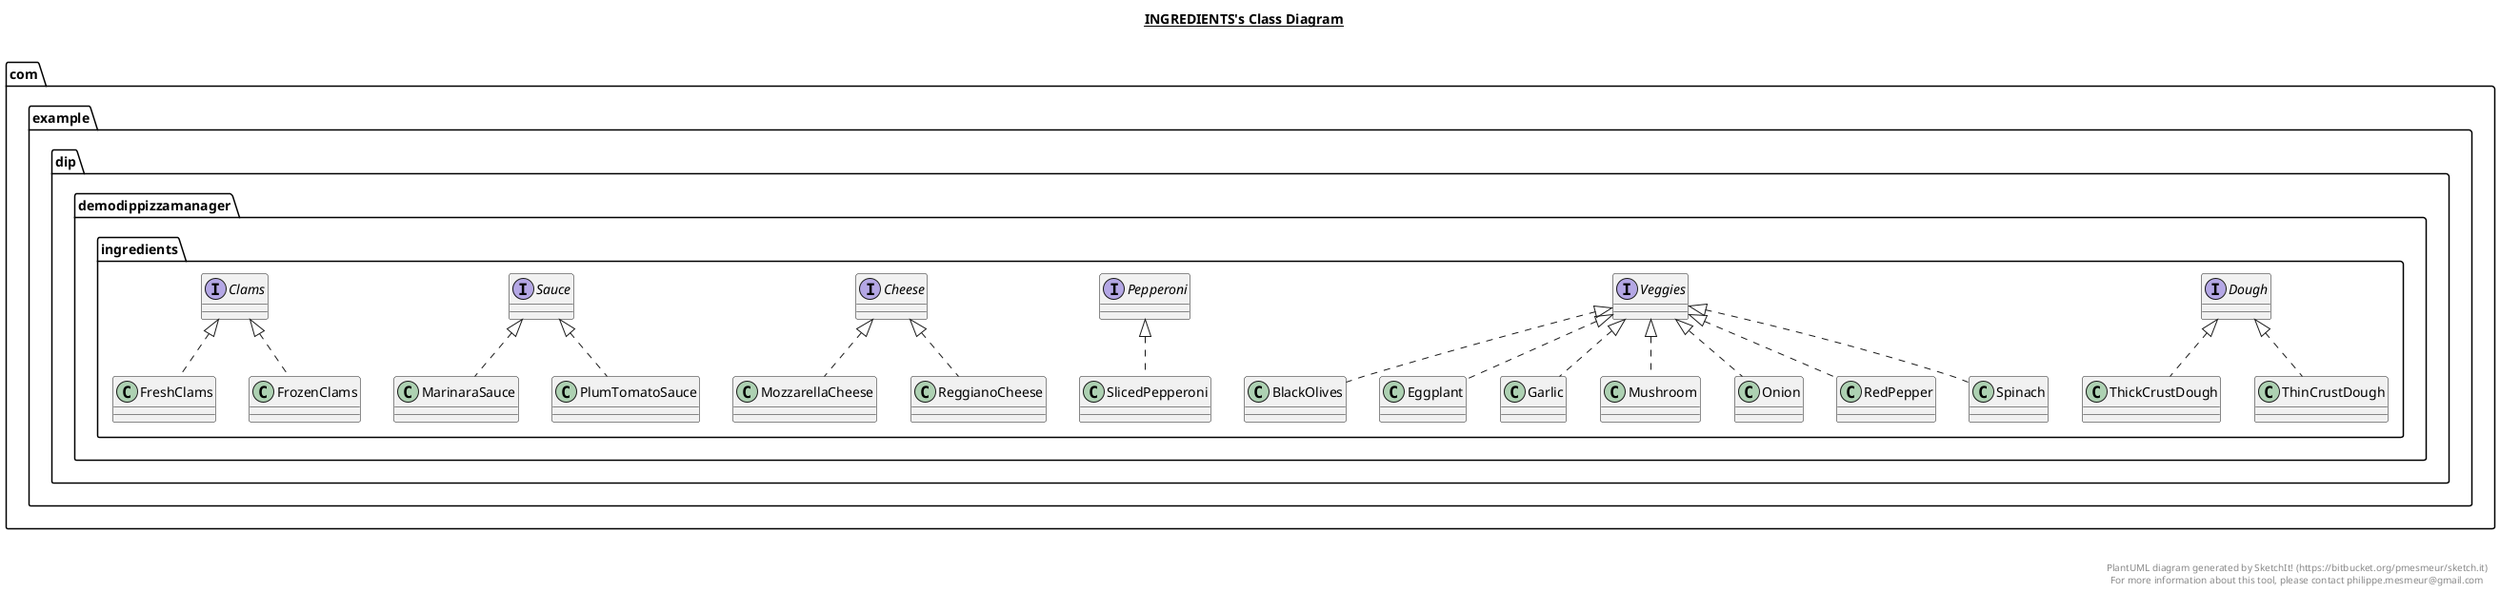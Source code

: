 @startuml

title __INGREDIENTS's Class Diagram__\n

  namespace com.example.dip.demodippizzamanager {
    namespace ingredients {
      class com.example.dip.demodippizzamanager.ingredients.BlackOlives {
      }
    }
  }
  

  namespace com.example.dip.demodippizzamanager {
    namespace ingredients {
      interface com.example.dip.demodippizzamanager.ingredients.Cheese {
      }
    }
  }
  

  namespace com.example.dip.demodippizzamanager {
    namespace ingredients {
      interface com.example.dip.demodippizzamanager.ingredients.Clams {
      }
    }
  }
  

  namespace com.example.dip.demodippizzamanager {
    namespace ingredients {
      interface com.example.dip.demodippizzamanager.ingredients.Dough {
      }
    }
  }
  

  namespace com.example.dip.demodippizzamanager {
    namespace ingredients {
      class com.example.dip.demodippizzamanager.ingredients.Eggplant {
      }
    }
  }
  

  namespace com.example.dip.demodippizzamanager {
    namespace ingredients {
      class com.example.dip.demodippizzamanager.ingredients.FreshClams {
      }
    }
  }
  

  namespace com.example.dip.demodippizzamanager {
    namespace ingredients {
      class com.example.dip.demodippizzamanager.ingredients.FrozenClams {
      }
    }
  }
  

  namespace com.example.dip.demodippizzamanager {
    namespace ingredients {
      class com.example.dip.demodippizzamanager.ingredients.Garlic {
      }
    }
  }
  

  namespace com.example.dip.demodippizzamanager {
    namespace ingredients {
      class com.example.dip.demodippizzamanager.ingredients.MarinaraSauce {
      }
    }
  }
  

  namespace com.example.dip.demodippizzamanager {
    namespace ingredients {
      class com.example.dip.demodippizzamanager.ingredients.MozzarellaCheese {
      }
    }
  }
  

  namespace com.example.dip.demodippizzamanager {
    namespace ingredients {
      class com.example.dip.demodippizzamanager.ingredients.Mushroom {
      }
    }
  }
  

  namespace com.example.dip.demodippizzamanager {
    namespace ingredients {
      class com.example.dip.demodippizzamanager.ingredients.Onion {
      }
    }
  }
  

  namespace com.example.dip.demodippizzamanager {
    namespace ingredients {
      interface com.example.dip.demodippizzamanager.ingredients.Pepperoni {
      }
    }
  }
  

  namespace com.example.dip.demodippizzamanager {
    namespace ingredients {
      class com.example.dip.demodippizzamanager.ingredients.PlumTomatoSauce {
      }
    }
  }
  

  namespace com.example.dip.demodippizzamanager {
    namespace ingredients {
      class com.example.dip.demodippizzamanager.ingredients.RedPepper {
      }
    }
  }
  

  namespace com.example.dip.demodippizzamanager {
    namespace ingredients {
      class com.example.dip.demodippizzamanager.ingredients.ReggianoCheese {
      }
    }
  }
  

  namespace com.example.dip.demodippizzamanager {
    namespace ingredients {
      interface com.example.dip.demodippizzamanager.ingredients.Sauce {
      }
    }
  }
  

  namespace com.example.dip.demodippizzamanager {
    namespace ingredients {
      class com.example.dip.demodippizzamanager.ingredients.SlicedPepperoni {
      }
    }
  }
  

  namespace com.example.dip.demodippizzamanager {
    namespace ingredients {
      class com.example.dip.demodippizzamanager.ingredients.Spinach {
      }
    }
  }
  

  namespace com.example.dip.demodippizzamanager {
    namespace ingredients {
      class com.example.dip.demodippizzamanager.ingredients.ThickCrustDough {
      }
    }
  }
  

  namespace com.example.dip.demodippizzamanager {
    namespace ingredients {
      class com.example.dip.demodippizzamanager.ingredients.ThinCrustDough {
      }
    }
  }
  

  namespace com.example.dip.demodippizzamanager {
    namespace ingredients {
      interface com.example.dip.demodippizzamanager.ingredients.Veggies {
      }
    }
  }
  

  com.example.dip.demodippizzamanager.ingredients.BlackOlives .up.|> com.example.dip.demodippizzamanager.ingredients.Veggies
  com.example.dip.demodippizzamanager.ingredients.Eggplant .up.|> com.example.dip.demodippizzamanager.ingredients.Veggies
  com.example.dip.demodippizzamanager.ingredients.FreshClams .up.|> com.example.dip.demodippizzamanager.ingredients.Clams
  com.example.dip.demodippizzamanager.ingredients.FrozenClams .up.|> com.example.dip.demodippizzamanager.ingredients.Clams
  com.example.dip.demodippizzamanager.ingredients.Garlic .up.|> com.example.dip.demodippizzamanager.ingredients.Veggies
  com.example.dip.demodippizzamanager.ingredients.MarinaraSauce .up.|> com.example.dip.demodippizzamanager.ingredients.Sauce
  com.example.dip.demodippizzamanager.ingredients.MozzarellaCheese .up.|> com.example.dip.demodippizzamanager.ingredients.Cheese
  com.example.dip.demodippizzamanager.ingredients.Mushroom .up.|> com.example.dip.demodippizzamanager.ingredients.Veggies
  com.example.dip.demodippizzamanager.ingredients.Onion .up.|> com.example.dip.demodippizzamanager.ingredients.Veggies
  com.example.dip.demodippizzamanager.ingredients.PlumTomatoSauce .up.|> com.example.dip.demodippizzamanager.ingredients.Sauce
  com.example.dip.demodippizzamanager.ingredients.RedPepper .up.|> com.example.dip.demodippizzamanager.ingredients.Veggies
  com.example.dip.demodippizzamanager.ingredients.ReggianoCheese .up.|> com.example.dip.demodippizzamanager.ingredients.Cheese
  com.example.dip.demodippizzamanager.ingredients.SlicedPepperoni .up.|> com.example.dip.demodippizzamanager.ingredients.Pepperoni
  com.example.dip.demodippizzamanager.ingredients.Spinach .up.|> com.example.dip.demodippizzamanager.ingredients.Veggies
  com.example.dip.demodippizzamanager.ingredients.ThickCrustDough .up.|> com.example.dip.demodippizzamanager.ingredients.Dough
  com.example.dip.demodippizzamanager.ingredients.ThinCrustDough .up.|> com.example.dip.demodippizzamanager.ingredients.Dough


right footer


PlantUML diagram generated by SketchIt! (https://bitbucket.org/pmesmeur/sketch.it)
For more information about this tool, please contact philippe.mesmeur@gmail.com
endfooter

@enduml
